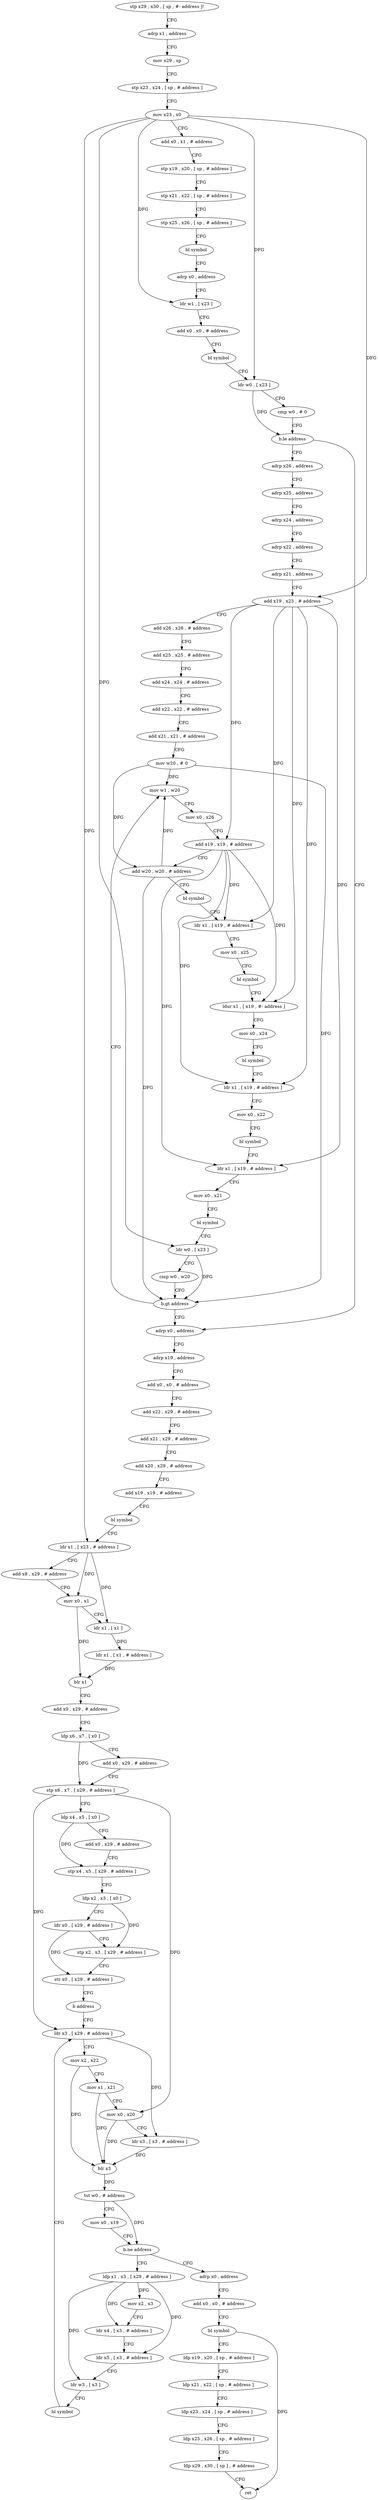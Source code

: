 digraph "func" {
"80184" [label = "stp x29 , x30 , [ sp , #- address ]!" ]
"80188" [label = "adrp x1 , address" ]
"80192" [label = "mov x29 , sp" ]
"80196" [label = "stp x23 , x24 , [ sp , # address ]" ]
"80200" [label = "mov x23 , x0" ]
"80204" [label = "add x0 , x1 , # address" ]
"80208" [label = "stp x19 , x20 , [ sp , # address ]" ]
"80212" [label = "stp x21 , x22 , [ sp , # address ]" ]
"80216" [label = "stp x25 , x26 , [ sp , # address ]" ]
"80220" [label = "bl symbol" ]
"80224" [label = "adrp x0 , address" ]
"80228" [label = "ldr w1 , [ x23 ]" ]
"80232" [label = "add x0 , x0 , # address" ]
"80236" [label = "bl symbol" ]
"80240" [label = "ldr w0 , [ x23 ]" ]
"80244" [label = "cmp w0 , # 0" ]
"80248" [label = "b.le address" ]
"80380" [label = "adrp x0 , address" ]
"80252" [label = "adrp x26 , address" ]
"80384" [label = "adrp x19 , address" ]
"80388" [label = "add x0 , x0 , # address" ]
"80392" [label = "add x22 , x29 , # address" ]
"80396" [label = "add x21 , x29 , # address" ]
"80400" [label = "add x20 , x29 , # address" ]
"80404" [label = "add x19 , x19 , # address" ]
"80408" [label = "bl symbol" ]
"80412" [label = "ldr x1 , [ x23 , # address ]" ]
"80416" [label = "add x8 , x29 , # address" ]
"80420" [label = "mov x0 , x1" ]
"80424" [label = "ldr x1 , [ x1 ]" ]
"80428" [label = "ldr x1 , [ x1 , # address ]" ]
"80432" [label = "blr x1" ]
"80436" [label = "add x0 , x29 , # address" ]
"80440" [label = "ldp x6 , x7 , [ x0 ]" ]
"80444" [label = "add x0 , x29 , # address" ]
"80448" [label = "stp x6 , x7 , [ x29 , # address ]" ]
"80452" [label = "ldp x4 , x5 , [ x0 ]" ]
"80456" [label = "add x0 , x29 , # address" ]
"80460" [label = "stp x4 , x5 , [ x29 , # address ]" ]
"80464" [label = "ldp x2 , x3 , [ x0 ]" ]
"80468" [label = "ldr x0 , [ x29 , # address ]" ]
"80472" [label = "stp x2 , x3 , [ x29 , # address ]" ]
"80476" [label = "str x0 , [ x29 , # address ]" ]
"80480" [label = "b address" ]
"80512" [label = "ldr x3 , [ x29 , # address ]" ]
"80256" [label = "adrp x25 , address" ]
"80260" [label = "adrp x24 , address" ]
"80264" [label = "adrp x22 , address" ]
"80268" [label = "adrp x21 , address" ]
"80272" [label = "add x19 , x23 , # address" ]
"80276" [label = "add x26 , x26 , # address" ]
"80280" [label = "add x25 , x25 , # address" ]
"80284" [label = "add x24 , x24 , # address" ]
"80288" [label = "add x22 , x22 , # address" ]
"80292" [label = "add x21 , x21 , # address" ]
"80296" [label = "mov w20 , # 0" ]
"80300" [label = "mov w1 , w20" ]
"80516" [label = "mov x2 , x22" ]
"80520" [label = "mov x1 , x21" ]
"80524" [label = "mov x0 , x20" ]
"80528" [label = "ldr x3 , [ x3 , # address ]" ]
"80532" [label = "blr x3" ]
"80536" [label = "tst w0 , # address" ]
"80540" [label = "mov x0 , x19" ]
"80544" [label = "b.ne address" ]
"80488" [label = "ldp x1 , x3 , [ x29 , # address ]" ]
"80548" [label = "adrp x0 , address" ]
"80304" [label = "mov x0 , x26" ]
"80308" [label = "add x19 , x19 , # address" ]
"80312" [label = "add w20 , w20 , # address" ]
"80316" [label = "bl symbol" ]
"80320" [label = "ldr x1 , [ x19 , # address ]" ]
"80324" [label = "mov x0 , x25" ]
"80328" [label = "bl symbol" ]
"80332" [label = "ldur x1 , [ x19 , #- address ]" ]
"80336" [label = "mov x0 , x24" ]
"80340" [label = "bl symbol" ]
"80344" [label = "ldr x1 , [ x19 , # address ]" ]
"80348" [label = "mov x0 , x22" ]
"80352" [label = "bl symbol" ]
"80356" [label = "ldr x1 , [ x19 , # address ]" ]
"80360" [label = "mov x0 , x21" ]
"80364" [label = "bl symbol" ]
"80368" [label = "ldr w0 , [ x23 ]" ]
"80372" [label = "cmp w0 , w20" ]
"80376" [label = "b.gt address" ]
"80492" [label = "mov x2 , x3" ]
"80496" [label = "ldr x4 , [ x3 , # address ]" ]
"80500" [label = "ldr x5 , [ x3 , # address ]" ]
"80504" [label = "ldr w3 , [ x3 ]" ]
"80508" [label = "bl symbol" ]
"80552" [label = "add x0 , x0 , # address" ]
"80556" [label = "bl symbol" ]
"80560" [label = "ldp x19 , x20 , [ sp , # address ]" ]
"80564" [label = "ldp x21 , x22 , [ sp , # address ]" ]
"80568" [label = "ldp x23 , x24 , [ sp , # address ]" ]
"80572" [label = "ldp x25 , x26 , [ sp , # address ]" ]
"80576" [label = "ldp x29 , x30 , [ sp ] , # address" ]
"80580" [label = "ret" ]
"80184" -> "80188" [ label = "CFG" ]
"80188" -> "80192" [ label = "CFG" ]
"80192" -> "80196" [ label = "CFG" ]
"80196" -> "80200" [ label = "CFG" ]
"80200" -> "80204" [ label = "CFG" ]
"80200" -> "80228" [ label = "DFG" ]
"80200" -> "80240" [ label = "DFG" ]
"80200" -> "80412" [ label = "DFG" ]
"80200" -> "80272" [ label = "DFG" ]
"80200" -> "80368" [ label = "DFG" ]
"80204" -> "80208" [ label = "CFG" ]
"80208" -> "80212" [ label = "CFG" ]
"80212" -> "80216" [ label = "CFG" ]
"80216" -> "80220" [ label = "CFG" ]
"80220" -> "80224" [ label = "CFG" ]
"80224" -> "80228" [ label = "CFG" ]
"80228" -> "80232" [ label = "CFG" ]
"80232" -> "80236" [ label = "CFG" ]
"80236" -> "80240" [ label = "CFG" ]
"80240" -> "80244" [ label = "CFG" ]
"80240" -> "80248" [ label = "DFG" ]
"80244" -> "80248" [ label = "CFG" ]
"80248" -> "80380" [ label = "CFG" ]
"80248" -> "80252" [ label = "CFG" ]
"80380" -> "80384" [ label = "CFG" ]
"80252" -> "80256" [ label = "CFG" ]
"80384" -> "80388" [ label = "CFG" ]
"80388" -> "80392" [ label = "CFG" ]
"80392" -> "80396" [ label = "CFG" ]
"80396" -> "80400" [ label = "CFG" ]
"80400" -> "80404" [ label = "CFG" ]
"80404" -> "80408" [ label = "CFG" ]
"80408" -> "80412" [ label = "CFG" ]
"80412" -> "80416" [ label = "CFG" ]
"80412" -> "80420" [ label = "DFG" ]
"80412" -> "80424" [ label = "DFG" ]
"80416" -> "80420" [ label = "CFG" ]
"80420" -> "80424" [ label = "CFG" ]
"80420" -> "80432" [ label = "DFG" ]
"80424" -> "80428" [ label = "DFG" ]
"80428" -> "80432" [ label = "DFG" ]
"80432" -> "80436" [ label = "CFG" ]
"80436" -> "80440" [ label = "CFG" ]
"80440" -> "80444" [ label = "CFG" ]
"80440" -> "80448" [ label = "DFG" ]
"80444" -> "80448" [ label = "CFG" ]
"80448" -> "80452" [ label = "CFG" ]
"80448" -> "80512" [ label = "DFG" ]
"80448" -> "80524" [ label = "DFG" ]
"80452" -> "80456" [ label = "CFG" ]
"80452" -> "80460" [ label = "DFG" ]
"80456" -> "80460" [ label = "CFG" ]
"80460" -> "80464" [ label = "CFG" ]
"80464" -> "80468" [ label = "CFG" ]
"80464" -> "80472" [ label = "DFG" ]
"80468" -> "80472" [ label = "CFG" ]
"80468" -> "80476" [ label = "DFG" ]
"80472" -> "80476" [ label = "CFG" ]
"80476" -> "80480" [ label = "CFG" ]
"80480" -> "80512" [ label = "CFG" ]
"80512" -> "80516" [ label = "CFG" ]
"80512" -> "80528" [ label = "DFG" ]
"80256" -> "80260" [ label = "CFG" ]
"80260" -> "80264" [ label = "CFG" ]
"80264" -> "80268" [ label = "CFG" ]
"80268" -> "80272" [ label = "CFG" ]
"80272" -> "80276" [ label = "CFG" ]
"80272" -> "80308" [ label = "DFG" ]
"80272" -> "80320" [ label = "DFG" ]
"80272" -> "80332" [ label = "DFG" ]
"80272" -> "80344" [ label = "DFG" ]
"80272" -> "80356" [ label = "DFG" ]
"80276" -> "80280" [ label = "CFG" ]
"80280" -> "80284" [ label = "CFG" ]
"80284" -> "80288" [ label = "CFG" ]
"80288" -> "80292" [ label = "CFG" ]
"80292" -> "80296" [ label = "CFG" ]
"80296" -> "80300" [ label = "DFG" ]
"80296" -> "80312" [ label = "DFG" ]
"80296" -> "80376" [ label = "DFG" ]
"80300" -> "80304" [ label = "CFG" ]
"80516" -> "80520" [ label = "CFG" ]
"80516" -> "80532" [ label = "DFG" ]
"80520" -> "80524" [ label = "CFG" ]
"80520" -> "80532" [ label = "DFG" ]
"80524" -> "80528" [ label = "CFG" ]
"80524" -> "80532" [ label = "DFG" ]
"80528" -> "80532" [ label = "DFG" ]
"80532" -> "80536" [ label = "DFG" ]
"80536" -> "80540" [ label = "CFG" ]
"80536" -> "80544" [ label = "DFG" ]
"80540" -> "80544" [ label = "CFG" ]
"80544" -> "80488" [ label = "CFG" ]
"80544" -> "80548" [ label = "CFG" ]
"80488" -> "80492" [ label = "DFG" ]
"80488" -> "80496" [ label = "DFG" ]
"80488" -> "80500" [ label = "DFG" ]
"80488" -> "80504" [ label = "DFG" ]
"80548" -> "80552" [ label = "CFG" ]
"80304" -> "80308" [ label = "CFG" ]
"80308" -> "80312" [ label = "CFG" ]
"80308" -> "80320" [ label = "DFG" ]
"80308" -> "80332" [ label = "DFG" ]
"80308" -> "80344" [ label = "DFG" ]
"80308" -> "80356" [ label = "DFG" ]
"80312" -> "80316" [ label = "CFG" ]
"80312" -> "80300" [ label = "DFG" ]
"80312" -> "80376" [ label = "DFG" ]
"80316" -> "80320" [ label = "CFG" ]
"80320" -> "80324" [ label = "CFG" ]
"80324" -> "80328" [ label = "CFG" ]
"80328" -> "80332" [ label = "CFG" ]
"80332" -> "80336" [ label = "CFG" ]
"80336" -> "80340" [ label = "CFG" ]
"80340" -> "80344" [ label = "CFG" ]
"80344" -> "80348" [ label = "CFG" ]
"80348" -> "80352" [ label = "CFG" ]
"80352" -> "80356" [ label = "CFG" ]
"80356" -> "80360" [ label = "CFG" ]
"80360" -> "80364" [ label = "CFG" ]
"80364" -> "80368" [ label = "CFG" ]
"80368" -> "80372" [ label = "CFG" ]
"80368" -> "80376" [ label = "DFG" ]
"80372" -> "80376" [ label = "CFG" ]
"80376" -> "80300" [ label = "CFG" ]
"80376" -> "80380" [ label = "CFG" ]
"80492" -> "80496" [ label = "CFG" ]
"80496" -> "80500" [ label = "CFG" ]
"80500" -> "80504" [ label = "CFG" ]
"80504" -> "80508" [ label = "CFG" ]
"80508" -> "80512" [ label = "CFG" ]
"80552" -> "80556" [ label = "CFG" ]
"80556" -> "80560" [ label = "CFG" ]
"80556" -> "80580" [ label = "DFG" ]
"80560" -> "80564" [ label = "CFG" ]
"80564" -> "80568" [ label = "CFG" ]
"80568" -> "80572" [ label = "CFG" ]
"80572" -> "80576" [ label = "CFG" ]
"80576" -> "80580" [ label = "CFG" ]
}
